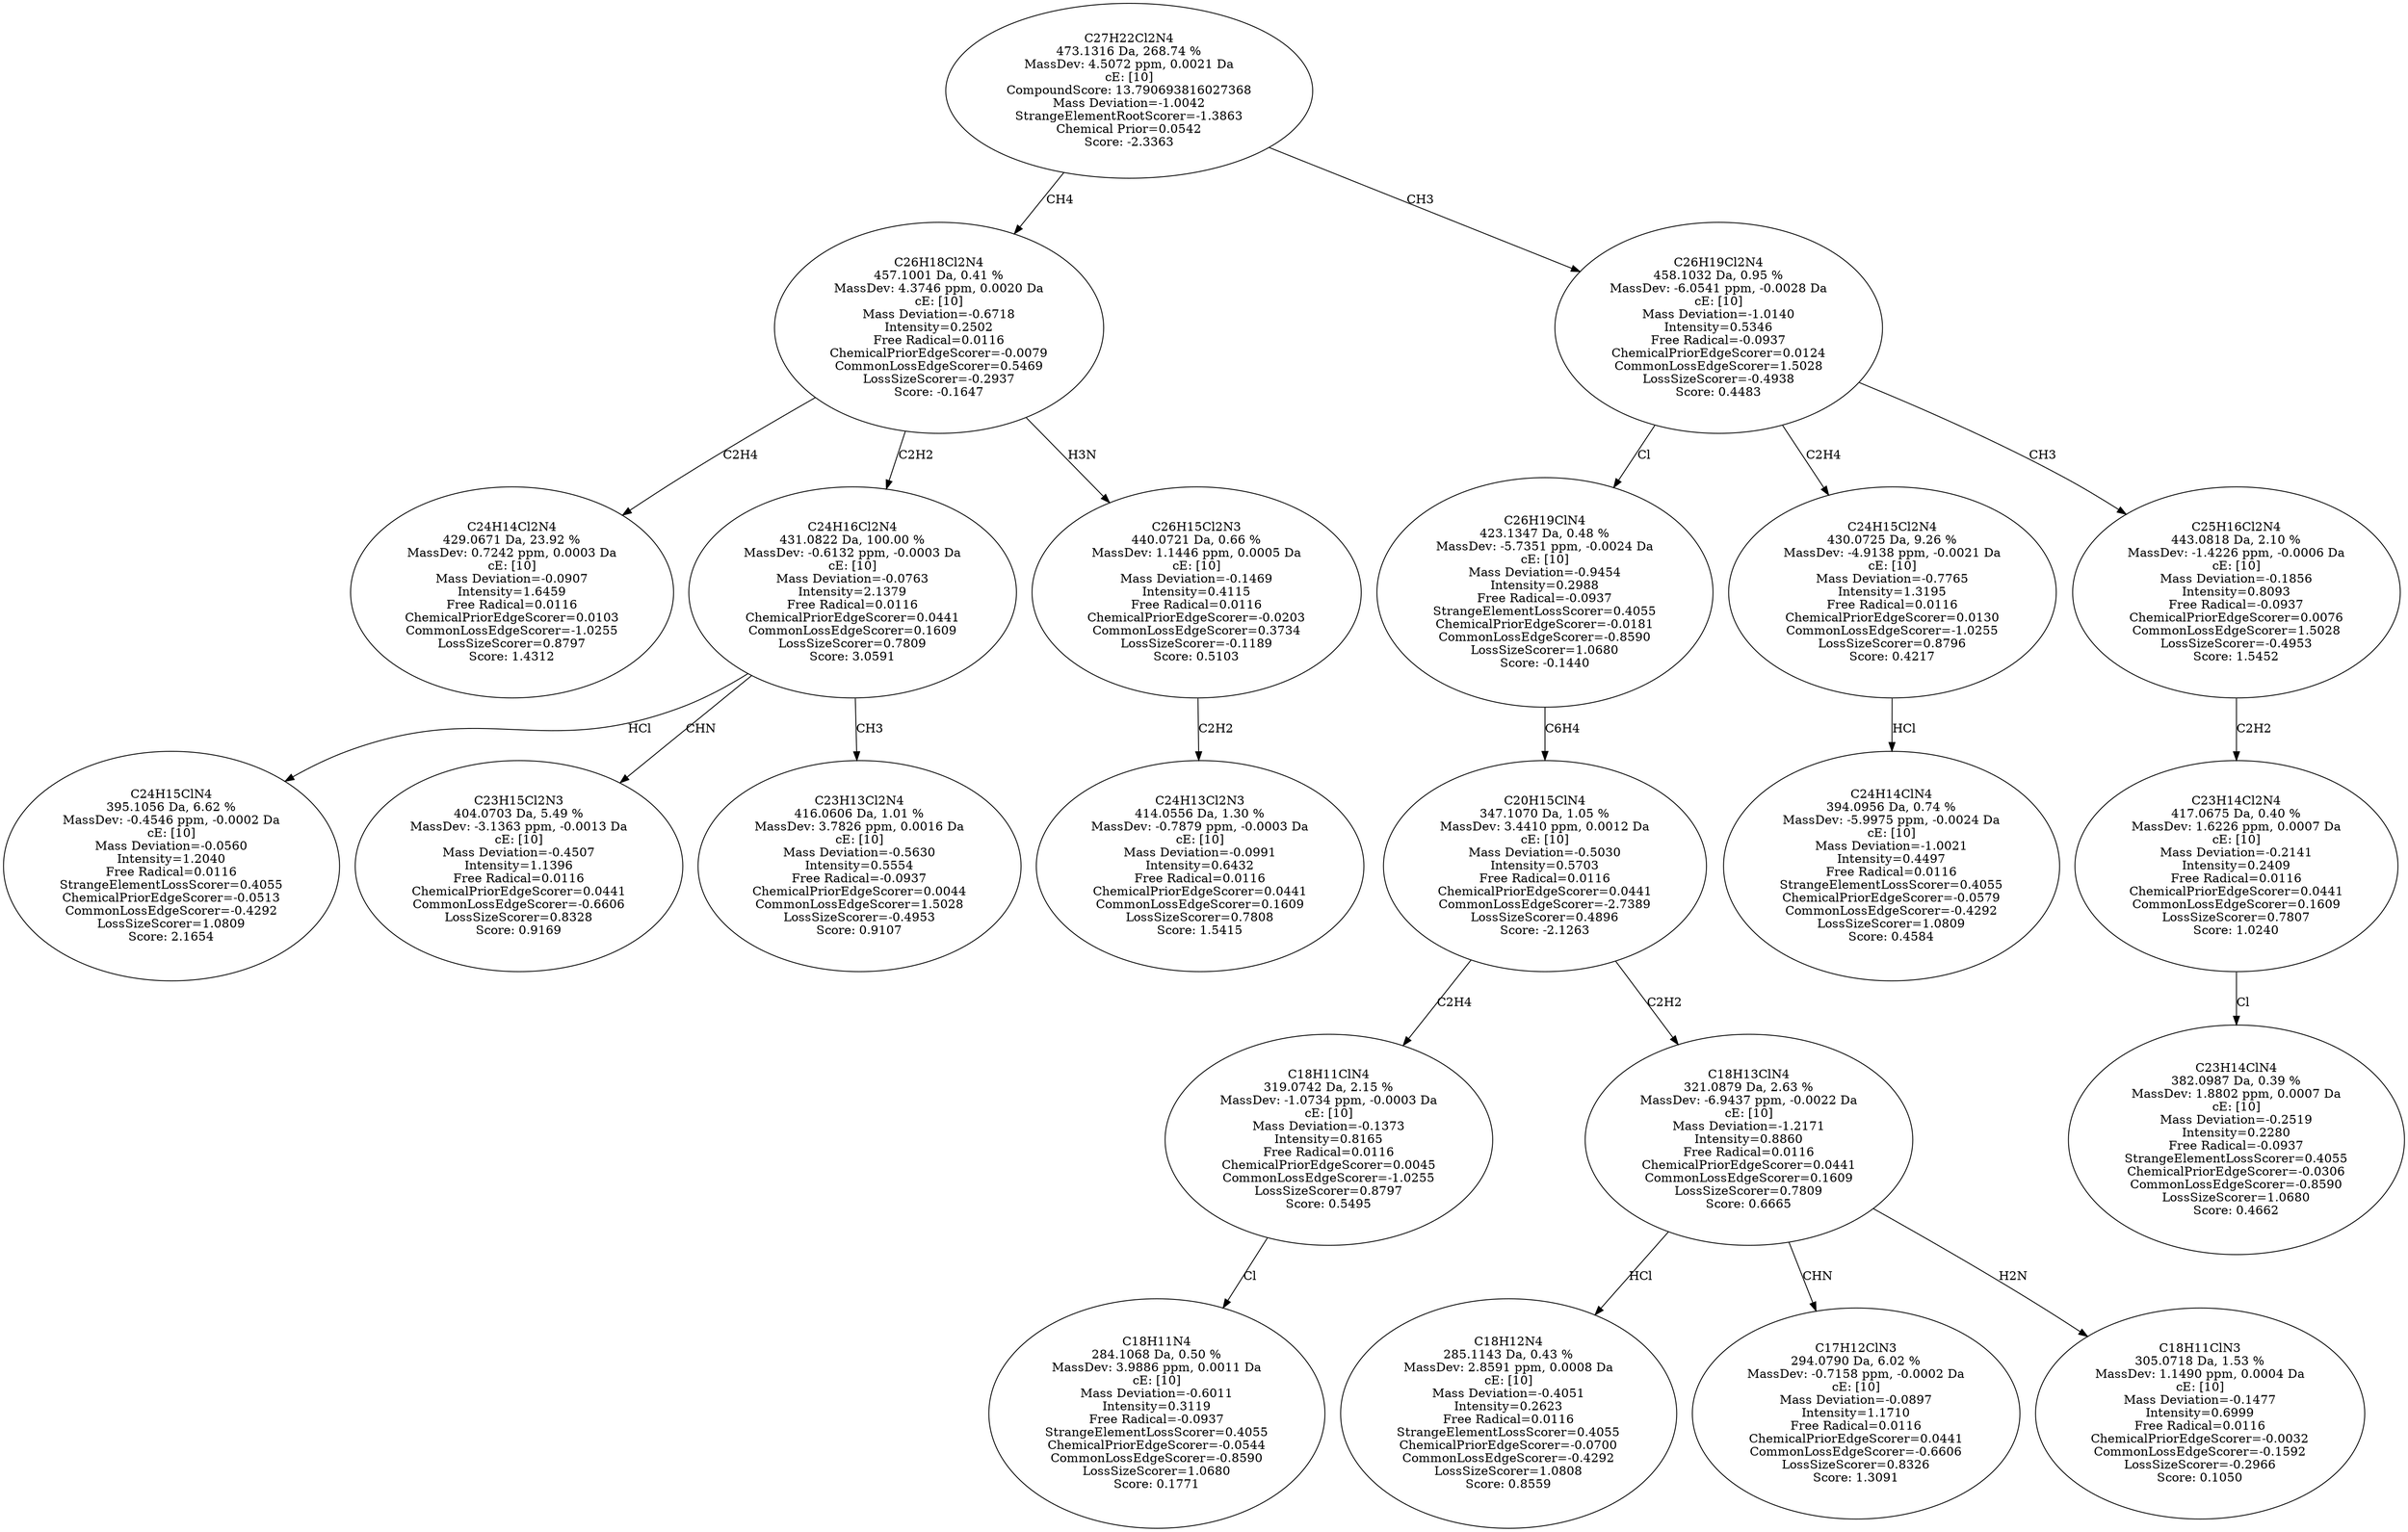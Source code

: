 strict digraph {
v1 [label="C24H14Cl2N4\n429.0671 Da, 23.92 %\nMassDev: 0.7242 ppm, 0.0003 Da\ncE: [10]\nMass Deviation=-0.0907\nIntensity=1.6459\nFree Radical=0.0116\nChemicalPriorEdgeScorer=0.0103\nCommonLossEdgeScorer=-1.0255\nLossSizeScorer=0.8797\nScore: 1.4312"];
v2 [label="C24H15ClN4\n395.1056 Da, 6.62 %\nMassDev: -0.4546 ppm, -0.0002 Da\ncE: [10]\nMass Deviation=-0.0560\nIntensity=1.2040\nFree Radical=0.0116\nStrangeElementLossScorer=0.4055\nChemicalPriorEdgeScorer=-0.0513\nCommonLossEdgeScorer=-0.4292\nLossSizeScorer=1.0809\nScore: 2.1654"];
v3 [label="C23H15Cl2N3\n404.0703 Da, 5.49 %\nMassDev: -3.1363 ppm, -0.0013 Da\ncE: [10]\nMass Deviation=-0.4507\nIntensity=1.1396\nFree Radical=0.0116\nChemicalPriorEdgeScorer=0.0441\nCommonLossEdgeScorer=-0.6606\nLossSizeScorer=0.8328\nScore: 0.9169"];
v4 [label="C23H13Cl2N4\n416.0606 Da, 1.01 %\nMassDev: 3.7826 ppm, 0.0016 Da\ncE: [10]\nMass Deviation=-0.5630\nIntensity=0.5554\nFree Radical=-0.0937\nChemicalPriorEdgeScorer=0.0044\nCommonLossEdgeScorer=1.5028\nLossSizeScorer=-0.4953\nScore: 0.9107"];
v5 [label="C24H16Cl2N4\n431.0822 Da, 100.00 %\nMassDev: -0.6132 ppm, -0.0003 Da\ncE: [10]\nMass Deviation=-0.0763\nIntensity=2.1379\nFree Radical=0.0116\nChemicalPriorEdgeScorer=0.0441\nCommonLossEdgeScorer=0.1609\nLossSizeScorer=0.7809\nScore: 3.0591"];
v6 [label="C24H13Cl2N3\n414.0556 Da, 1.30 %\nMassDev: -0.7879 ppm, -0.0003 Da\ncE: [10]\nMass Deviation=-0.0991\nIntensity=0.6432\nFree Radical=0.0116\nChemicalPriorEdgeScorer=0.0441\nCommonLossEdgeScorer=0.1609\nLossSizeScorer=0.7808\nScore: 1.5415"];
v7 [label="C26H15Cl2N3\n440.0721 Da, 0.66 %\nMassDev: 1.1446 ppm, 0.0005 Da\ncE: [10]\nMass Deviation=-0.1469\nIntensity=0.4115\nFree Radical=0.0116\nChemicalPriorEdgeScorer=-0.0203\nCommonLossEdgeScorer=0.3734\nLossSizeScorer=-0.1189\nScore: 0.5103"];
v8 [label="C26H18Cl2N4\n457.1001 Da, 0.41 %\nMassDev: 4.3746 ppm, 0.0020 Da\ncE: [10]\nMass Deviation=-0.6718\nIntensity=0.2502\nFree Radical=0.0116\nChemicalPriorEdgeScorer=-0.0079\nCommonLossEdgeScorer=0.5469\nLossSizeScorer=-0.2937\nScore: -0.1647"];
v9 [label="C18H11N4\n284.1068 Da, 0.50 %\nMassDev: 3.9886 ppm, 0.0011 Da\ncE: [10]\nMass Deviation=-0.6011\nIntensity=0.3119\nFree Radical=-0.0937\nStrangeElementLossScorer=0.4055\nChemicalPriorEdgeScorer=-0.0544\nCommonLossEdgeScorer=-0.8590\nLossSizeScorer=1.0680\nScore: 0.1771"];
v10 [label="C18H11ClN4\n319.0742 Da, 2.15 %\nMassDev: -1.0734 ppm, -0.0003 Da\ncE: [10]\nMass Deviation=-0.1373\nIntensity=0.8165\nFree Radical=0.0116\nChemicalPriorEdgeScorer=0.0045\nCommonLossEdgeScorer=-1.0255\nLossSizeScorer=0.8797\nScore: 0.5495"];
v11 [label="C18H12N4\n285.1143 Da, 0.43 %\nMassDev: 2.8591 ppm, 0.0008 Da\ncE: [10]\nMass Deviation=-0.4051\nIntensity=0.2623\nFree Radical=0.0116\nStrangeElementLossScorer=0.4055\nChemicalPriorEdgeScorer=-0.0700\nCommonLossEdgeScorer=-0.4292\nLossSizeScorer=1.0808\nScore: 0.8559"];
v12 [label="C17H12ClN3\n294.0790 Da, 6.02 %\nMassDev: -0.7158 ppm, -0.0002 Da\ncE: [10]\nMass Deviation=-0.0897\nIntensity=1.1710\nFree Radical=0.0116\nChemicalPriorEdgeScorer=0.0441\nCommonLossEdgeScorer=-0.6606\nLossSizeScorer=0.8326\nScore: 1.3091"];
v13 [label="C18H11ClN3\n305.0718 Da, 1.53 %\nMassDev: 1.1490 ppm, 0.0004 Da\ncE: [10]\nMass Deviation=-0.1477\nIntensity=0.6999\nFree Radical=0.0116\nChemicalPriorEdgeScorer=-0.0032\nCommonLossEdgeScorer=-0.1592\nLossSizeScorer=-0.2966\nScore: 0.1050"];
v14 [label="C18H13ClN4\n321.0879 Da, 2.63 %\nMassDev: -6.9437 ppm, -0.0022 Da\ncE: [10]\nMass Deviation=-1.2171\nIntensity=0.8860\nFree Radical=0.0116\nChemicalPriorEdgeScorer=0.0441\nCommonLossEdgeScorer=0.1609\nLossSizeScorer=0.7809\nScore: 0.6665"];
v15 [label="C20H15ClN4\n347.1070 Da, 1.05 %\nMassDev: 3.4410 ppm, 0.0012 Da\ncE: [10]\nMass Deviation=-0.5030\nIntensity=0.5703\nFree Radical=0.0116\nChemicalPriorEdgeScorer=0.0441\nCommonLossEdgeScorer=-2.7389\nLossSizeScorer=0.4896\nScore: -2.1263"];
v16 [label="C26H19ClN4\n423.1347 Da, 0.48 %\nMassDev: -5.7351 ppm, -0.0024 Da\ncE: [10]\nMass Deviation=-0.9454\nIntensity=0.2988\nFree Radical=-0.0937\nStrangeElementLossScorer=0.4055\nChemicalPriorEdgeScorer=-0.0181\nCommonLossEdgeScorer=-0.8590\nLossSizeScorer=1.0680\nScore: -0.1440"];
v17 [label="C24H14ClN4\n394.0956 Da, 0.74 %\nMassDev: -5.9975 ppm, -0.0024 Da\ncE: [10]\nMass Deviation=-1.0021\nIntensity=0.4497\nFree Radical=0.0116\nStrangeElementLossScorer=0.4055\nChemicalPriorEdgeScorer=-0.0579\nCommonLossEdgeScorer=-0.4292\nLossSizeScorer=1.0809\nScore: 0.4584"];
v18 [label="C24H15Cl2N4\n430.0725 Da, 9.26 %\nMassDev: -4.9138 ppm, -0.0021 Da\ncE: [10]\nMass Deviation=-0.7765\nIntensity=1.3195\nFree Radical=0.0116\nChemicalPriorEdgeScorer=0.0130\nCommonLossEdgeScorer=-1.0255\nLossSizeScorer=0.8796\nScore: 0.4217"];
v19 [label="C23H14ClN4\n382.0987 Da, 0.39 %\nMassDev: 1.8802 ppm, 0.0007 Da\ncE: [10]\nMass Deviation=-0.2519\nIntensity=0.2280\nFree Radical=-0.0937\nStrangeElementLossScorer=0.4055\nChemicalPriorEdgeScorer=-0.0306\nCommonLossEdgeScorer=-0.8590\nLossSizeScorer=1.0680\nScore: 0.4662"];
v20 [label="C23H14Cl2N4\n417.0675 Da, 0.40 %\nMassDev: 1.6226 ppm, 0.0007 Da\ncE: [10]\nMass Deviation=-0.2141\nIntensity=0.2409\nFree Radical=0.0116\nChemicalPriorEdgeScorer=0.0441\nCommonLossEdgeScorer=0.1609\nLossSizeScorer=0.7807\nScore: 1.0240"];
v21 [label="C25H16Cl2N4\n443.0818 Da, 2.10 %\nMassDev: -1.4226 ppm, -0.0006 Da\ncE: [10]\nMass Deviation=-0.1856\nIntensity=0.8093\nFree Radical=-0.0937\nChemicalPriorEdgeScorer=0.0076\nCommonLossEdgeScorer=1.5028\nLossSizeScorer=-0.4953\nScore: 1.5452"];
v22 [label="C26H19Cl2N4\n458.1032 Da, 0.95 %\nMassDev: -6.0541 ppm, -0.0028 Da\ncE: [10]\nMass Deviation=-1.0140\nIntensity=0.5346\nFree Radical=-0.0937\nChemicalPriorEdgeScorer=0.0124\nCommonLossEdgeScorer=1.5028\nLossSizeScorer=-0.4938\nScore: 0.4483"];
v23 [label="C27H22Cl2N4\n473.1316 Da, 268.74 %\nMassDev: 4.5072 ppm, 0.0021 Da\ncE: [10]\nCompoundScore: 13.790693816027368\nMass Deviation=-1.0042\nStrangeElementRootScorer=-1.3863\nChemical Prior=0.0542\nScore: -2.3363"];
v8 -> v1 [label="C2H4"];
v5 -> v2 [label="HCl"];
v5 -> v3 [label="CHN"];
v5 -> v4 [label="CH3"];
v8 -> v5 [label="C2H2"];
v7 -> v6 [label="C2H2"];
v8 -> v7 [label="H3N"];
v23 -> v8 [label="CH4"];
v10 -> v9 [label="Cl"];
v15 -> v10 [label="C2H4"];
v14 -> v11 [label="HCl"];
v14 -> v12 [label="CHN"];
v14 -> v13 [label="H2N"];
v15 -> v14 [label="C2H2"];
v16 -> v15 [label="C6H4"];
v22 -> v16 [label="Cl"];
v18 -> v17 [label="HCl"];
v22 -> v18 [label="C2H4"];
v20 -> v19 [label="Cl"];
v21 -> v20 [label="C2H2"];
v22 -> v21 [label="CH3"];
v23 -> v22 [label="CH3"];
}